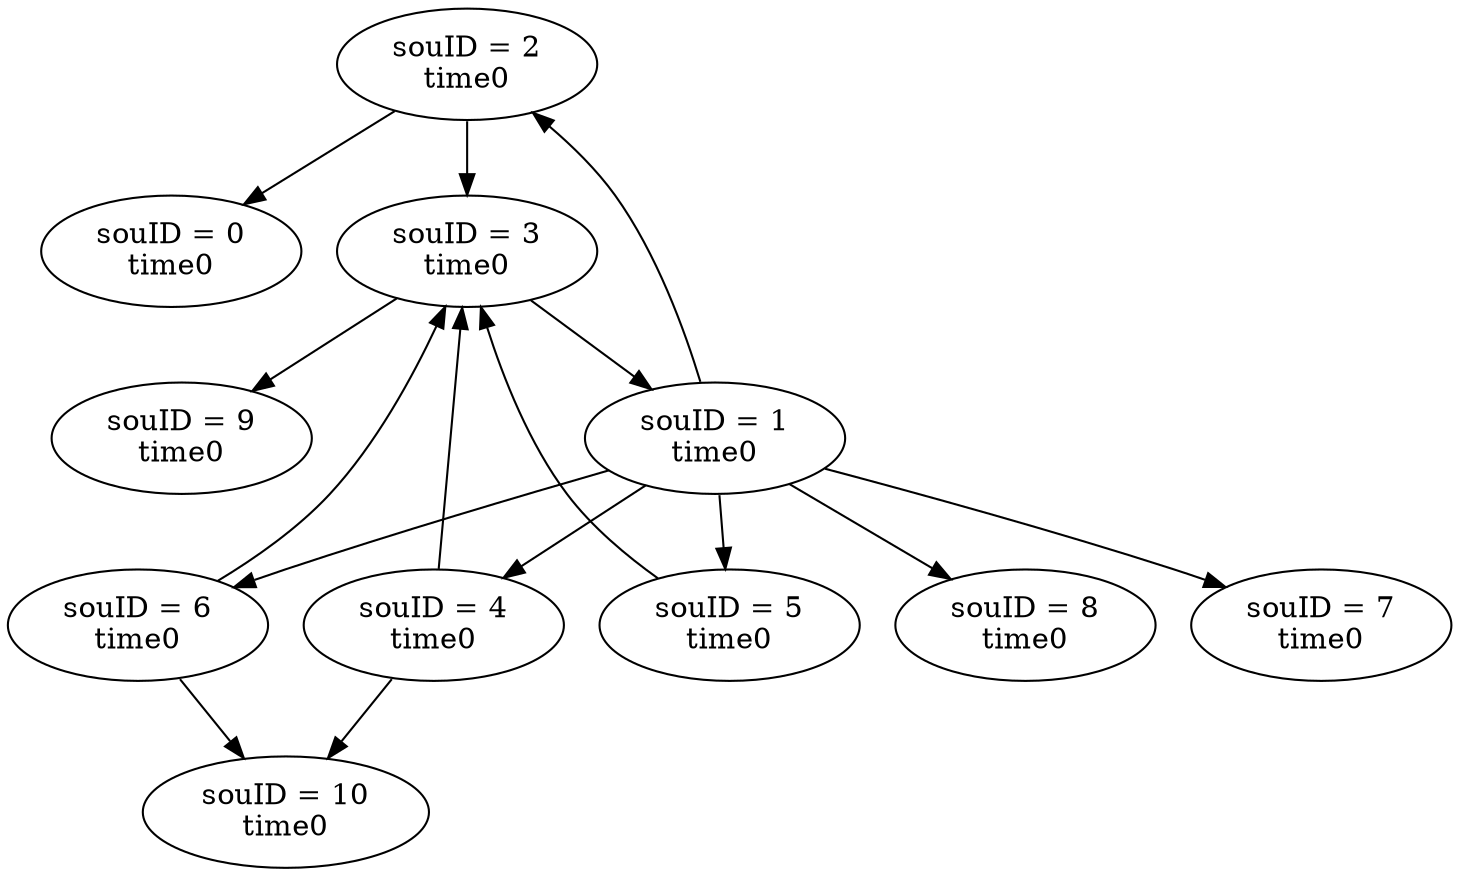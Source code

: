 // OriginGraph0
digraph {
	0 [label="souID = 0
time0"]
	1 [label="souID = 1
time0"]
	2 [label="souID = 2
time0"]
	3 [label="souID = 3
time0"]
	4 [label="souID = 4
time0"]
	5 [label="souID = 5
time0"]
	6 [label="souID = 6
time0"]
	7 [label="souID = 7
time0"]
	8 [label="souID = 8
time0"]
	9 [label="souID = 9
time0"]
	10 [label="souID = 10
time0"]
	1 -> 2
	1 -> 4
	1 -> 5
	1 -> 6
	1 -> 7
	1 -> 8
	2 -> 0
	2 -> 3
	3 -> 9
	3 -> 1
	4 -> 3
	4 -> 10
	5 -> 3
	6 -> 3
	6 -> 10
}

